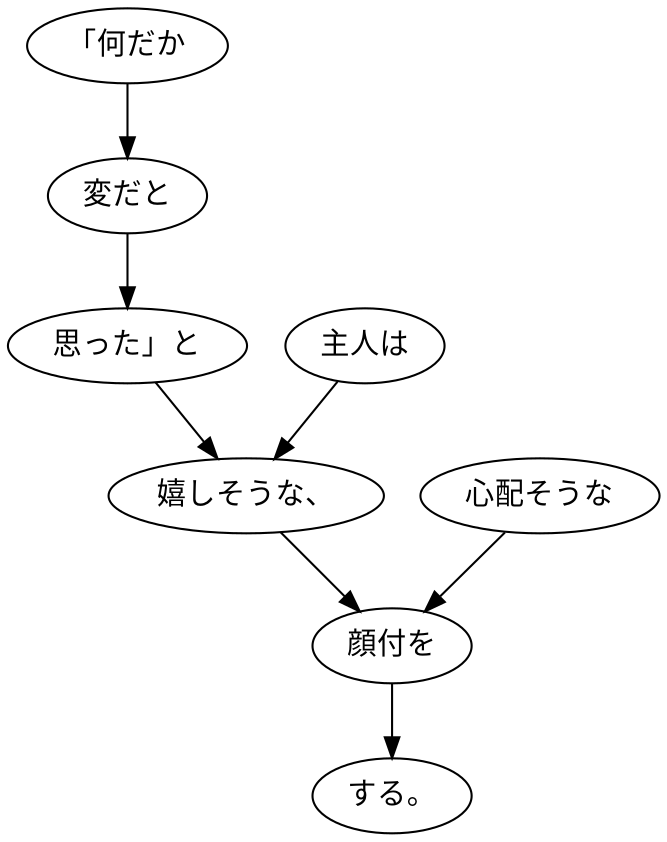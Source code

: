 digraph graph1773 {
	node0 [label="「何だか"];
	node1 [label="変だと"];
	node2 [label="思った」と"];
	node3 [label="主人は"];
	node4 [label="嬉しそうな、"];
	node5 [label="心配そうな"];
	node6 [label="顔付を"];
	node7 [label="する。"];
	node0 -> node1;
	node1 -> node2;
	node2 -> node4;
	node3 -> node4;
	node4 -> node6;
	node5 -> node6;
	node6 -> node7;
}
